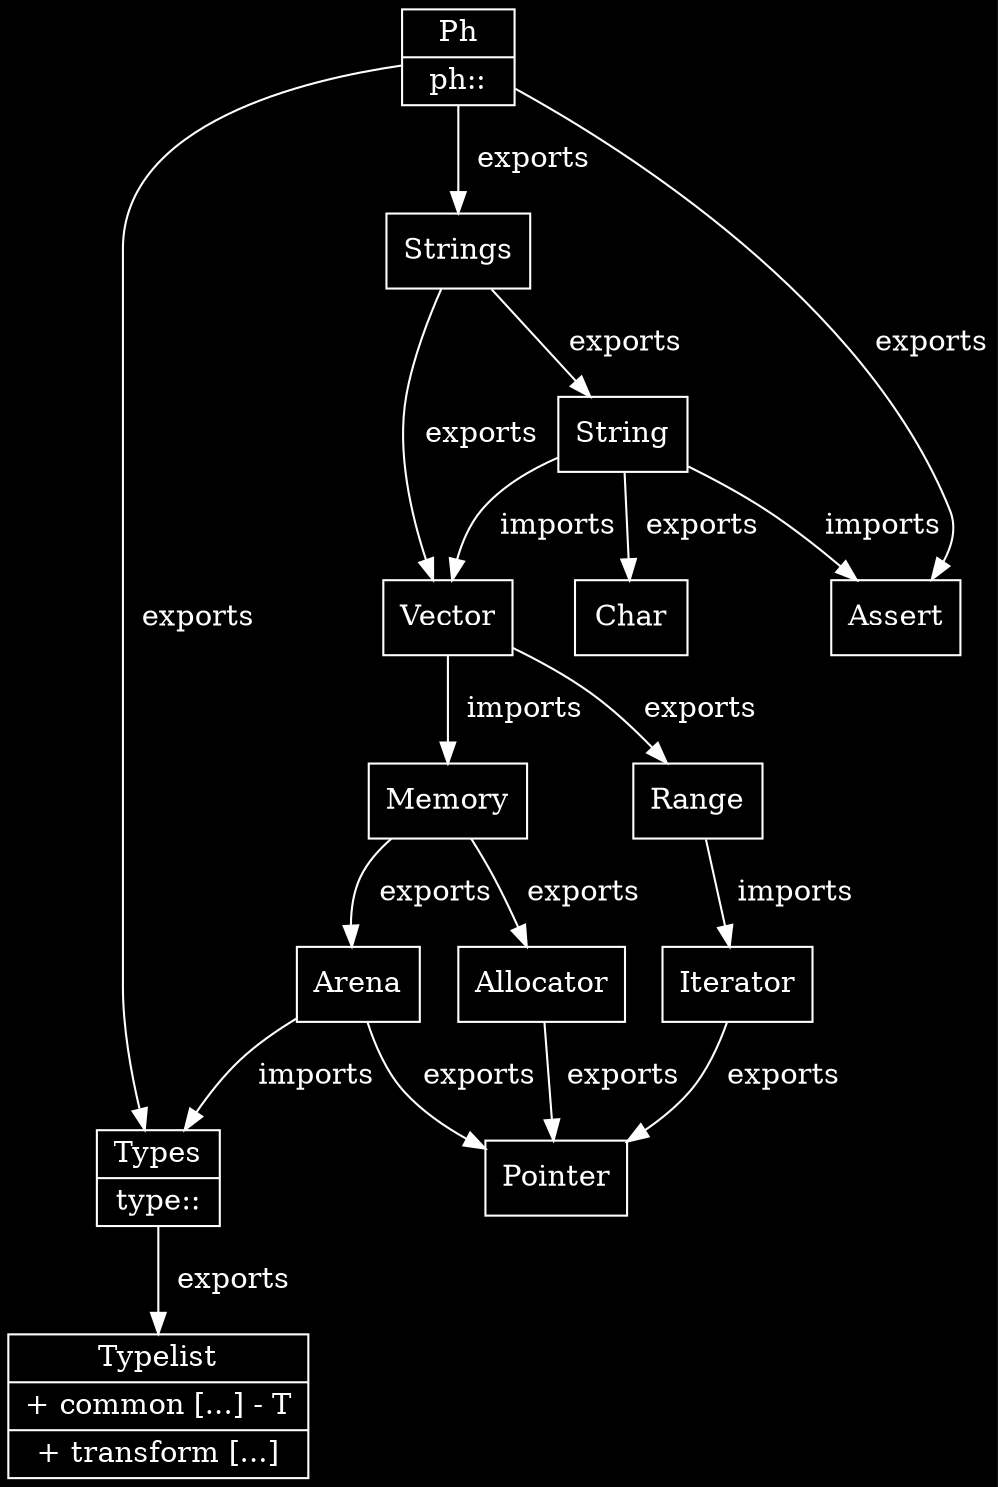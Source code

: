 digraph structs 
{
	// ratio=fill;
	// center=true;
	// fontsize=16;

	bgcolor=red;
	compound=true;
	// size="7,17";
	// page="11,17";
	// size="11,17";
	ratio=fill;
	fill=true;
	graph [dpi = 1000 bgcolor=black fontcolor=white color=white];
	node [dpi = 1000 bgcolor=black fillcolor=black style=filled color=white fontcolor=white];
	edge [dpi = 1000 bgcolor=black color=white fontcolor=white];

	Ph [shape = record, label = "{Ph| {ph::}}"]
	Types [shape = record, label = "{Types| {type::}}"]
	Memory [shape = record, label = "{Memory}"]
	Allocator [shape = record, label = "{Allocator}"]
	Arena [shape = record, label = "{Arena}"]

	String [shape = record, label = "{String}"]

	Strings [shape = record, label = "{Strings}"]

	Vector [shape = record, label = "{Vector}"]

	Range [shape = record, label = "{Range}"]

	Char [shape = record, label = "{Char}"]

	Iterator [shape = record, label = "{Iterator}"]
	Pointer [shape = record, label = "{Pointer}"]
	Assert [shape = record, label = "{Assert}"]
	Typelist [shape = record, label = "{Typelist | {+ common [...] - T} | {+ transform [...]}}"]



	"Memory" -> "Arena" [shape = record, label = "  exports"]
	"Arena" -> "Types" [shape = record, label = "  imports"]
	"Memory" -> "Allocator" [shape = record, label = "  exports"]
	"Arena" -> "Pointer" [shape = record, label = "  exports"]
	"Iterator" -> "Pointer" [shape = record, label = "  exports"]
	"Allocator" -> "Pointer" [shape = record, label = "  exports"]
	"Range" -> "Iterator" [shape = record, label = "  imports"]
	"Strings" -> "String" [shape = record, label = "  exports"]
	"Vector" -> "Range" [shape = record, label = "  exports"]
	"Vector" -> "Memory" [shape = record, label = "  imports"]
	"String" -> Char [label = "  exports"]
	"String" -> "Vector" [label = "  imports"]
	"String" -> "Assert" [label = "  imports"]
	"Strings" -> "Vector" [label = "  exports"]
	"Ph" -> "Strings" [label = "  exports"]
	"Ph" -> "Assert" [label = "  exports"]

	"Types" -> "Typelist" [label = "  exports"]
	"Ph" -> "Types" [label = "  exports"]
}


